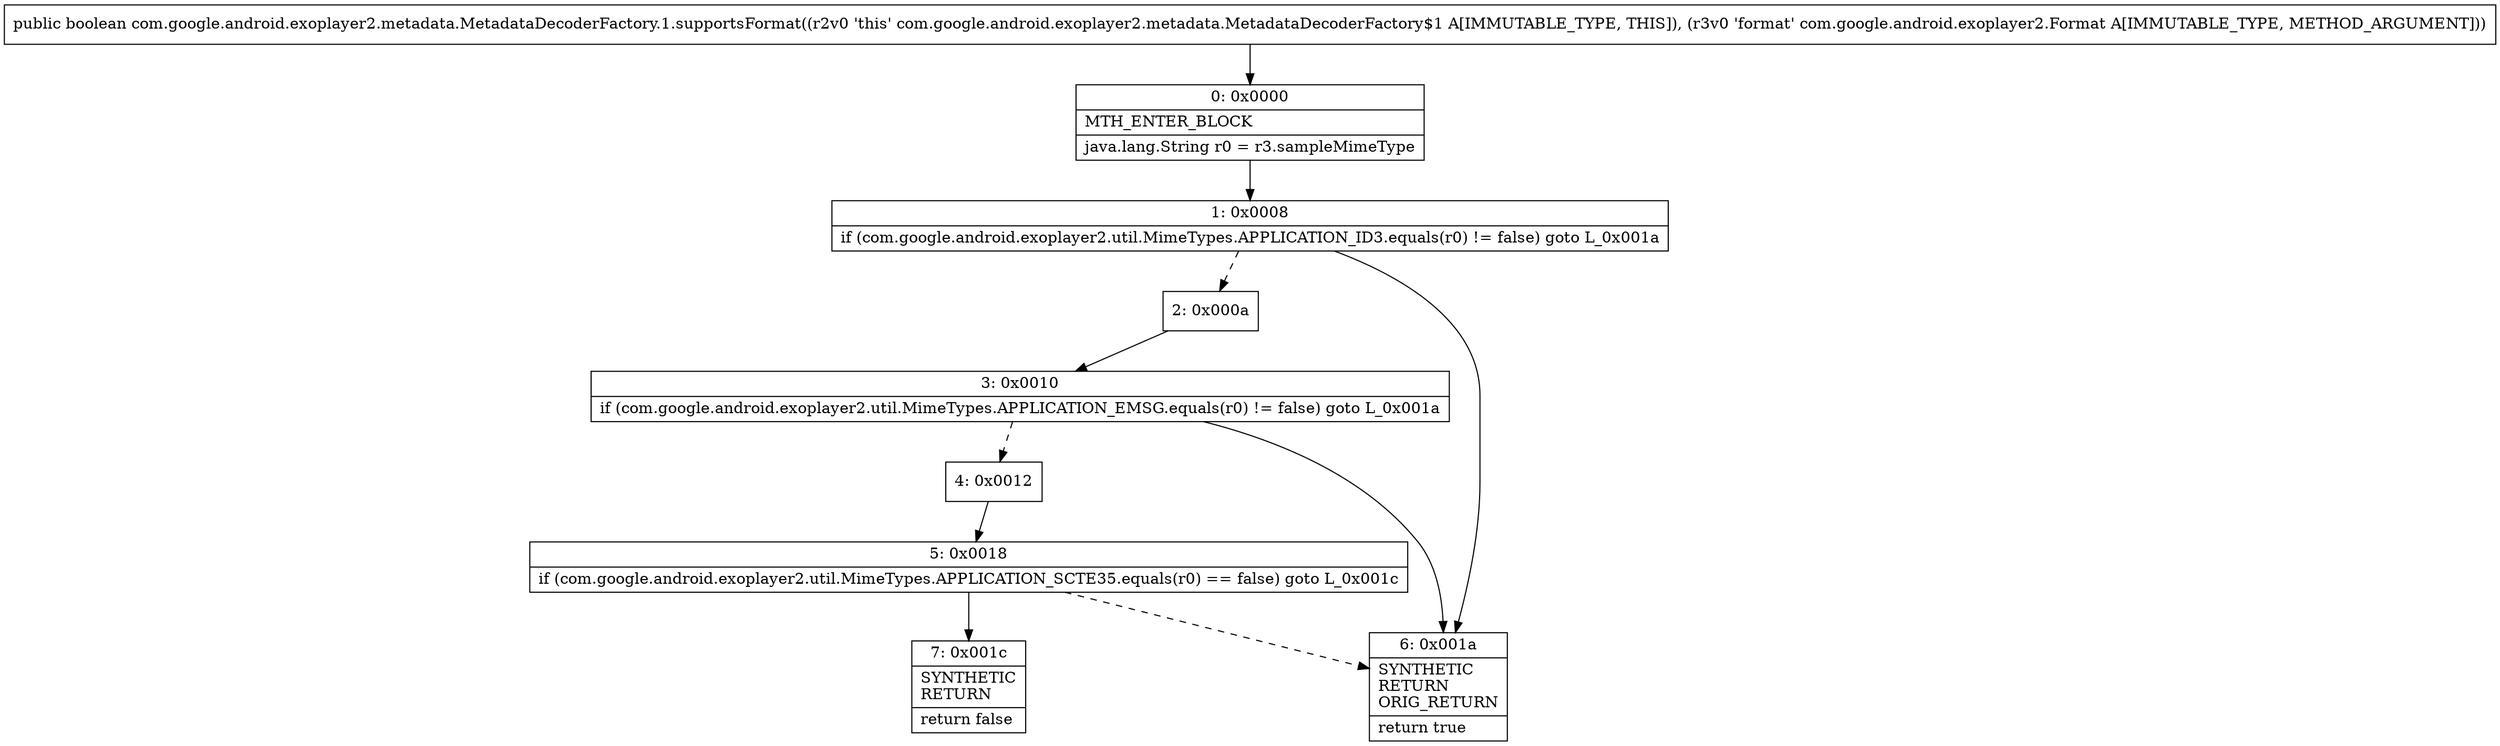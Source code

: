 digraph "CFG forcom.google.android.exoplayer2.metadata.MetadataDecoderFactory.1.supportsFormat(Lcom\/google\/android\/exoplayer2\/Format;)Z" {
Node_0 [shape=record,label="{0\:\ 0x0000|MTH_ENTER_BLOCK\l|java.lang.String r0 = r3.sampleMimeType\l}"];
Node_1 [shape=record,label="{1\:\ 0x0008|if (com.google.android.exoplayer2.util.MimeTypes.APPLICATION_ID3.equals(r0) != false) goto L_0x001a\l}"];
Node_2 [shape=record,label="{2\:\ 0x000a}"];
Node_3 [shape=record,label="{3\:\ 0x0010|if (com.google.android.exoplayer2.util.MimeTypes.APPLICATION_EMSG.equals(r0) != false) goto L_0x001a\l}"];
Node_4 [shape=record,label="{4\:\ 0x0012}"];
Node_5 [shape=record,label="{5\:\ 0x0018|if (com.google.android.exoplayer2.util.MimeTypes.APPLICATION_SCTE35.equals(r0) == false) goto L_0x001c\l}"];
Node_6 [shape=record,label="{6\:\ 0x001a|SYNTHETIC\lRETURN\lORIG_RETURN\l|return true\l}"];
Node_7 [shape=record,label="{7\:\ 0x001c|SYNTHETIC\lRETURN\l|return false\l}"];
MethodNode[shape=record,label="{public boolean com.google.android.exoplayer2.metadata.MetadataDecoderFactory.1.supportsFormat((r2v0 'this' com.google.android.exoplayer2.metadata.MetadataDecoderFactory$1 A[IMMUTABLE_TYPE, THIS]), (r3v0 'format' com.google.android.exoplayer2.Format A[IMMUTABLE_TYPE, METHOD_ARGUMENT])) }"];
MethodNode -> Node_0;
Node_0 -> Node_1;
Node_1 -> Node_2[style=dashed];
Node_1 -> Node_6;
Node_2 -> Node_3;
Node_3 -> Node_4[style=dashed];
Node_3 -> Node_6;
Node_4 -> Node_5;
Node_5 -> Node_6[style=dashed];
Node_5 -> Node_7;
}


